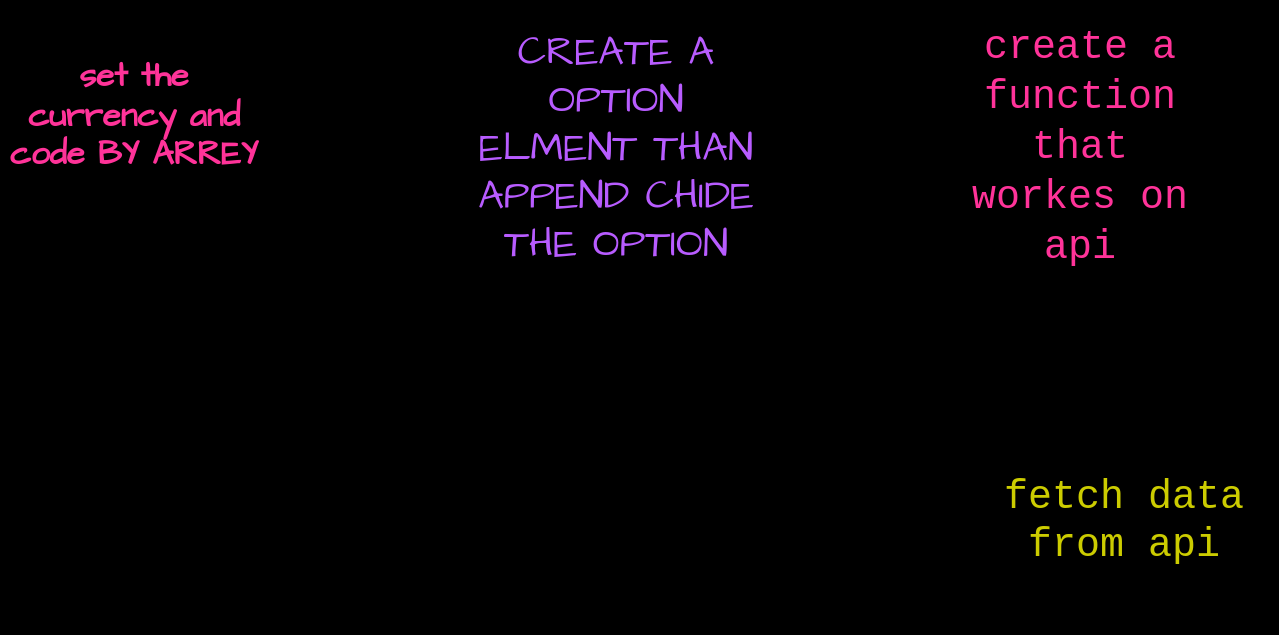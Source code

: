 <mxfile>
    <diagram id="yqkcHVc_0kh-6MpJsqXD" name="Page-1">
        <mxGraphModel dx="785" dy="1256" grid="0" gridSize="10" guides="1" tooltips="1" connect="1" arrows="1" fold="1" page="0" pageScale="1" pageWidth="827" pageHeight="1169" background="#000000" math="0" shadow="0">
            <root>
                <mxCell id="0"/>
                <mxCell id="1" parent="0"/>
                <mxCell id="3" style="edgeStyle=none;sketch=1;hachureGap=4;jiggle=2;curveFitting=1;html=1;fontFamily=Architects Daughter;fontSource=https%3A%2F%2Ffonts.googleapis.com%2Fcss%3Ffamily%3DArchitects%2BDaughter;fontSize=16;fontColor=#B85CFF;entryX=-0.017;entryY=0.406;entryDx=0;entryDy=0;entryPerimeter=0;" edge="1" parent="1" source="2" target="5">
                    <mxGeometry relative="1" as="geometry">
                        <mxPoint x="268" y="-336" as="targetPoint"/>
                    </mxGeometry>
                </mxCell>
                <mxCell id="2" value="&lt;h5&gt;&lt;font color=&quot;#ff3399&quot;&gt;set the currency and code BY ARREY&lt;/font&gt;&lt;/h5&gt;" style="whiteSpace=wrap;html=1;sketch=1;hachureGap=4;jiggle=2;curveFitting=1;fontFamily=Architects Daughter;fontSource=https%3A%2F%2Ffonts.googleapis.com%2Fcss%3Ffamily%3DArchitects%2BDaughter;fontSize=20;fillColor=none;strokeColor=default;dashed=1;rounded=1;glass=1;" vertex="1" parent="1">
                    <mxGeometry x="37" y="-619" width="132" height="79" as="geometry"/>
                </mxCell>
                <mxCell id="9" style="edgeStyle=none;sketch=1;hachureGap=4;jiggle=2;curveFitting=1;html=1;entryX=0;entryY=0.5;entryDx=0;entryDy=0;fontFamily=Courier New;fontSize=16;fontColor=#FF3399;" edge="1" parent="1" source="5" target="8">
                    <mxGeometry relative="1" as="geometry"/>
                </mxCell>
                <mxCell id="5" value="CREATE A OPTION ELMENT THAN APPEND CHIDE THE OPTION" style="whiteSpace=wrap;html=1;rounded=1;glass=1;dashed=1;sketch=1;hachureGap=4;jiggle=2;curveFitting=1;strokeColor=default;fontFamily=Architects Daughter;fontSource=https%3A%2F%2Ffonts.googleapis.com%2Fcss%3Ffamily%3DArchitects%2BDaughter;fontSize=20;fontColor=#B85CFF;fillColor=none;" vertex="1" parent="1">
                    <mxGeometry x="274" y="-636" width="140" height="144" as="geometry"/>
                </mxCell>
                <mxCell id="10" style="edgeStyle=none;sketch=1;hachureGap=4;jiggle=2;curveFitting=1;html=1;fontFamily=Courier New;fontSize=16;fontColor=#FF3399;" edge="1" parent="1" source="8" target="11">
                    <mxGeometry relative="1" as="geometry">
                        <mxPoint x="576" y="-411.957" as="targetPoint"/>
                    </mxGeometry>
                </mxCell>
                <mxCell id="8" value="&lt;font face=&quot;Courier New&quot;&gt;create a function that workes on api&lt;/font&gt;" style="whiteSpace=wrap;html=1;aspect=fixed;rounded=1;glass=1;dashed=1;sketch=1;hachureGap=4;jiggle=2;curveFitting=1;strokeColor=default;fontFamily=Architects Daughter;fontSource=https%3A%2F%2Ffonts.googleapis.com%2Fcss%3Ffamily%3DArchitects%2BDaughter;fontSize=20;fontColor=#FF3399;fillColor=none;" vertex="1" parent="1">
                    <mxGeometry x="511" y="-629" width="130" height="130" as="geometry"/>
                </mxCell>
                <mxCell id="11" value="&lt;font color=&quot;#cccc00&quot;&gt;fetch data from api&lt;/font&gt;" style="shape=display;whiteSpace=wrap;html=1;rounded=1;glass=1;dashed=1;hachureGap=4;strokeColor=default;fontFamily=Courier New;fontSize=20;fontColor=#FF3399;fillColor=none;sketch=1;curveFitting=1;jiggle=2;size=0;" vertex="1" parent="1">
                    <mxGeometry x="522" y="-434" width="152" height="113" as="geometry"/>
                </mxCell>
            </root>
        </mxGraphModel>
    </diagram>
</mxfile>